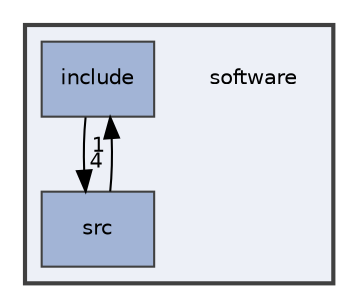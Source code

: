 digraph "software"
{
 // LATEX_PDF_SIZE
  edge [fontname="Helvetica",fontsize="10",labelfontname="Helvetica",labelfontsize="10"];
  node [fontname="Helvetica",fontsize="10",shape=record];
  compound=true
  subgraph clusterdir_c8fa76d8dc1b9e06ff8aeb3121608b1b {
    graph [ bgcolor="#edf0f7", pencolor="grey25", style="filled,bold,", label="", fontname="Helvetica", fontsize="10", URL="dir_c8fa76d8dc1b9e06ff8aeb3121608b1b.html"]
    dir_c8fa76d8dc1b9e06ff8aeb3121608b1b [shape=plaintext, label="software"];
  dir_a1f1568bf64a88e73c1def3bab71f5fe [shape=box, label="include", style="filled,", fillcolor="#a2b4d6", color="grey25", URL="dir_a1f1568bf64a88e73c1def3bab71f5fe.html"];
  dir_0a6976b261bfea925410a9d3b510969e [shape=box, label="src", style="filled,", fillcolor="#a2b4d6", color="grey25", URL="dir_0a6976b261bfea925410a9d3b510969e.html"];
  }
  dir_a1f1568bf64a88e73c1def3bab71f5fe->dir_0a6976b261bfea925410a9d3b510969e [headlabel="4", labeldistance=1.5 headhref="dir_000004_000008.html"];
  dir_0a6976b261bfea925410a9d3b510969e->dir_a1f1568bf64a88e73c1def3bab71f5fe [headlabel="1", labeldistance=1.5 headhref="dir_000008_000004.html"];
}
